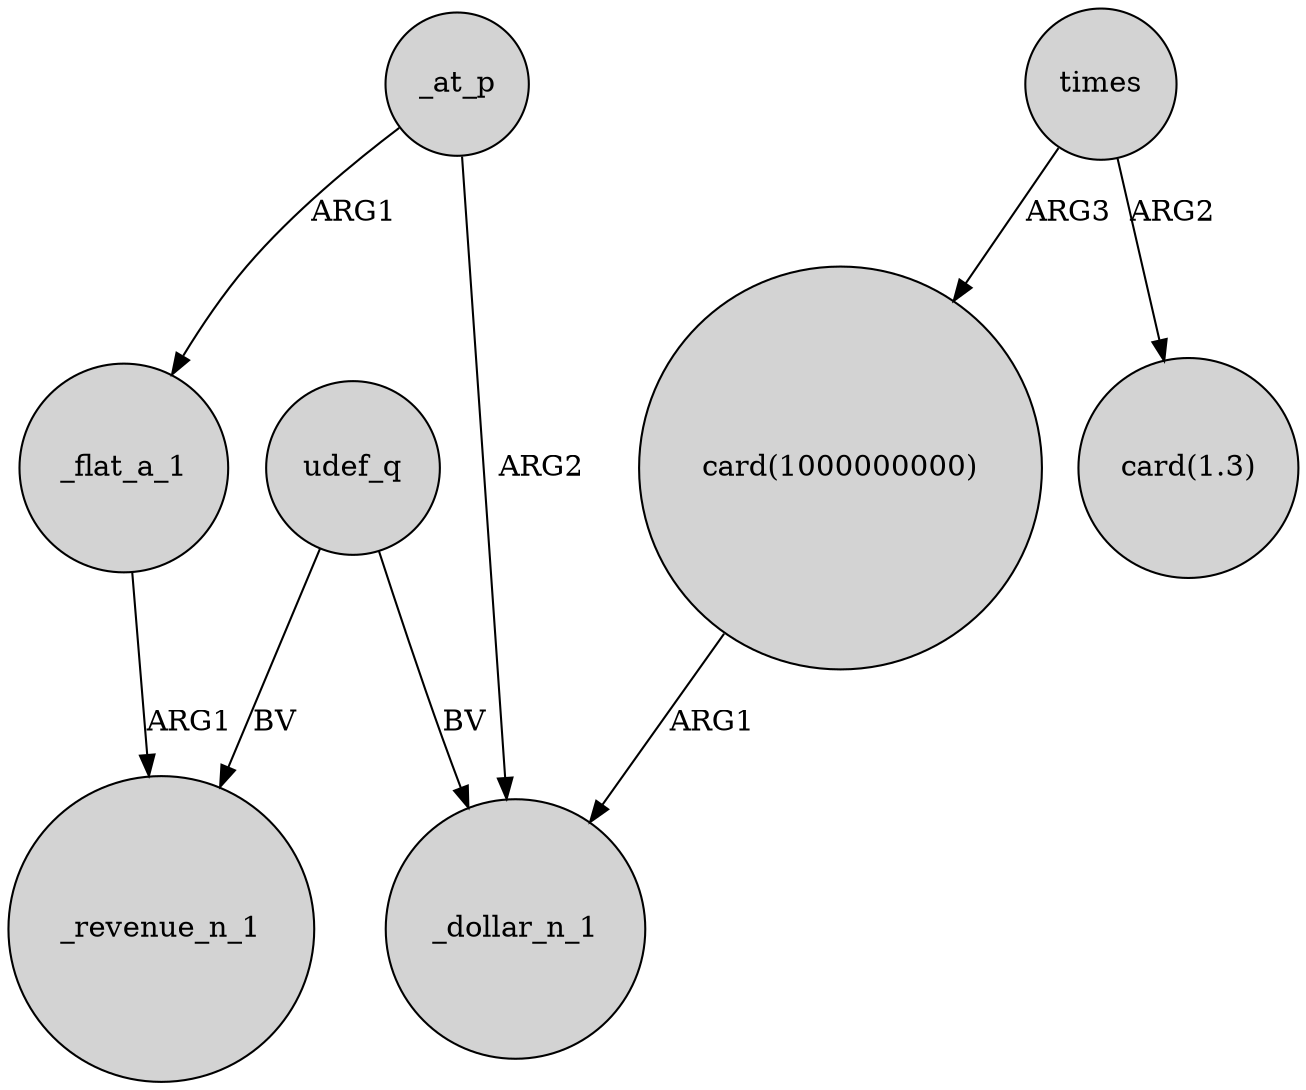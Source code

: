 digraph {
	node [shape=circle style=filled]
	udef_q -> _revenue_n_1 [label=BV]
	_at_p -> _flat_a_1 [label=ARG1]
	times -> "card(1.3)" [label=ARG2]
	_at_p -> _dollar_n_1 [label=ARG2]
	"card(1000000000)" -> _dollar_n_1 [label=ARG1]
	times -> "card(1000000000)" [label=ARG3]
	udef_q -> _dollar_n_1 [label=BV]
	_flat_a_1 -> _revenue_n_1 [label=ARG1]
}
